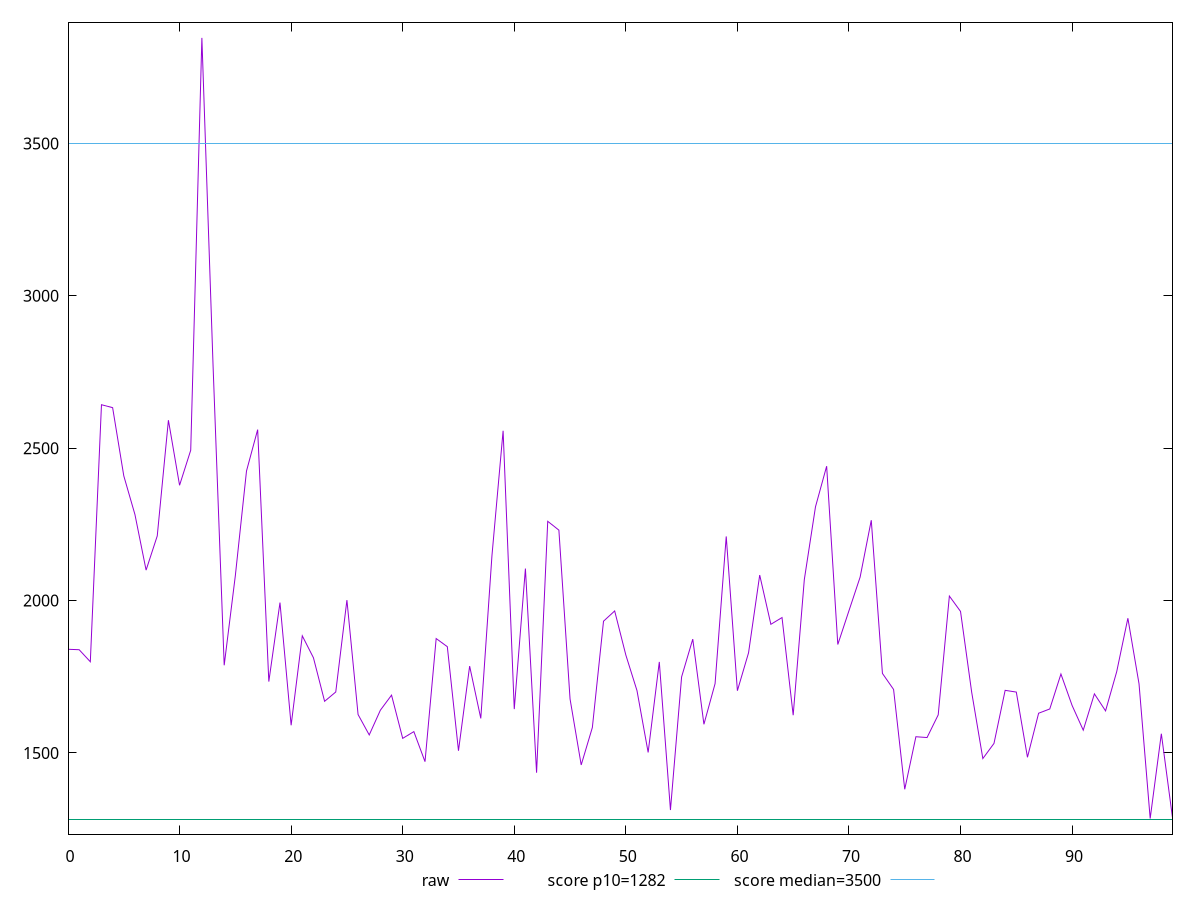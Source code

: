 reset

$raw <<EOF
0 1840.3359999999996
1 1838.879999999999
2 1799.3919999999996
3 2642.7519999999986
4 2633.100000000001
5 2409.3399999999997
6 2282.4239999999995
7 2100.076
8 2212.2799999999984
9 2591.9079999999985
10 2378.436
11 2493.4440000000013
12 3846.343999999999
13 2773.4199999999987
14 1787.8559999999998
15 2082.2959999999994
16 2425.3479999999986
17 2561.0879999999997
18 1734.319999999999
19 1993.4399999999996
20 1591.0519999999997
21 1884.4799999999987
22 1812.4319999999998
23 1669.6359999999993
24 1700.192
25 2001.695999999998
26 1626.2359999999994
27 1559.2799999999995
28 1640.4959999999992
29 1689.8399999999988
30 1548.0719999999997
31 1570.1519999999991
32 1471.5479999999993
33 1875.5359999999996
34 1848.8199999999993
35 1507.4519999999993
36 1785.123999999999
37 1613.5399999999995
38 2147.387999999999
39 2557.2799999999997
40 1643.9479999999996
41 2105.1319999999996
42 1435.415999999999
43 2260.2
44 2231.235999999999
45 1677.3839999999993
46 1460.7879999999996
47 1583.6760000000008
48 1932.4879999999991
49 1966.1199999999997
50 1821.5359999999985
51 1704.7759999999994
52 1501.8799999999992
53 1798.8359999999996
54 1312.9159999999988
55 1749.816
56 1873.6839999999997
57 1594.2160000000003
58 1727.6319999999998
59 2210.6519999999987
60 1704.3759999999984
61 1828.7879999999993
62 2083.847999999998
63 1922.2679999999991
64 1944.4559999999988
65 1624.0720000000001
66 2069.2920000000017
67 2307.736000000001
68 2441.111999999999
69 1856.0239999999994
70 1966.8559999999993
71 2077.0199999999995
72 2263.7879999999986
73 1761.1319999999998
74 1708.5319999999997
75 1380.9240000000002
76 1553.3800000000006
77 1550.732
78 1625.195999999999
79 2014.9279999999999
80 1964.5759999999989
81 1699.3919999999998
82 1481.7799999999993
83 1531.4880000000005
84 1705.6039999999994
85 1699.9159999999988
86 1485.976
87 1630.5079999999994
88 1644.5199999999993
89 1759.1480000000001
90 1656.1240000000005
91 1574.8600000000001
92 1694.0199999999995
93 1638.211999999999
94 1766.9359999999988
95 1942.247999999999
96 1727.0559999999987
97 1285.0279999999989
98 1563.2760000000007
99 1287.639999999999
EOF

set key outside below
set xrange [0:99]
set yrange [1233.801679999999:3897.5703199999994]
set trange [1233.801679999999:3897.5703199999994]
set terminal svg size 640, 500 enhanced background rgb 'white'
set output "reports/report_00027_2021-02-24T12-40-31.850Z/bootup-time/samples/astro/raw/values.svg"

plot $raw title "raw" with line, \
     1282 title "score p10=1282", \
     3500 title "score median=3500"

reset
